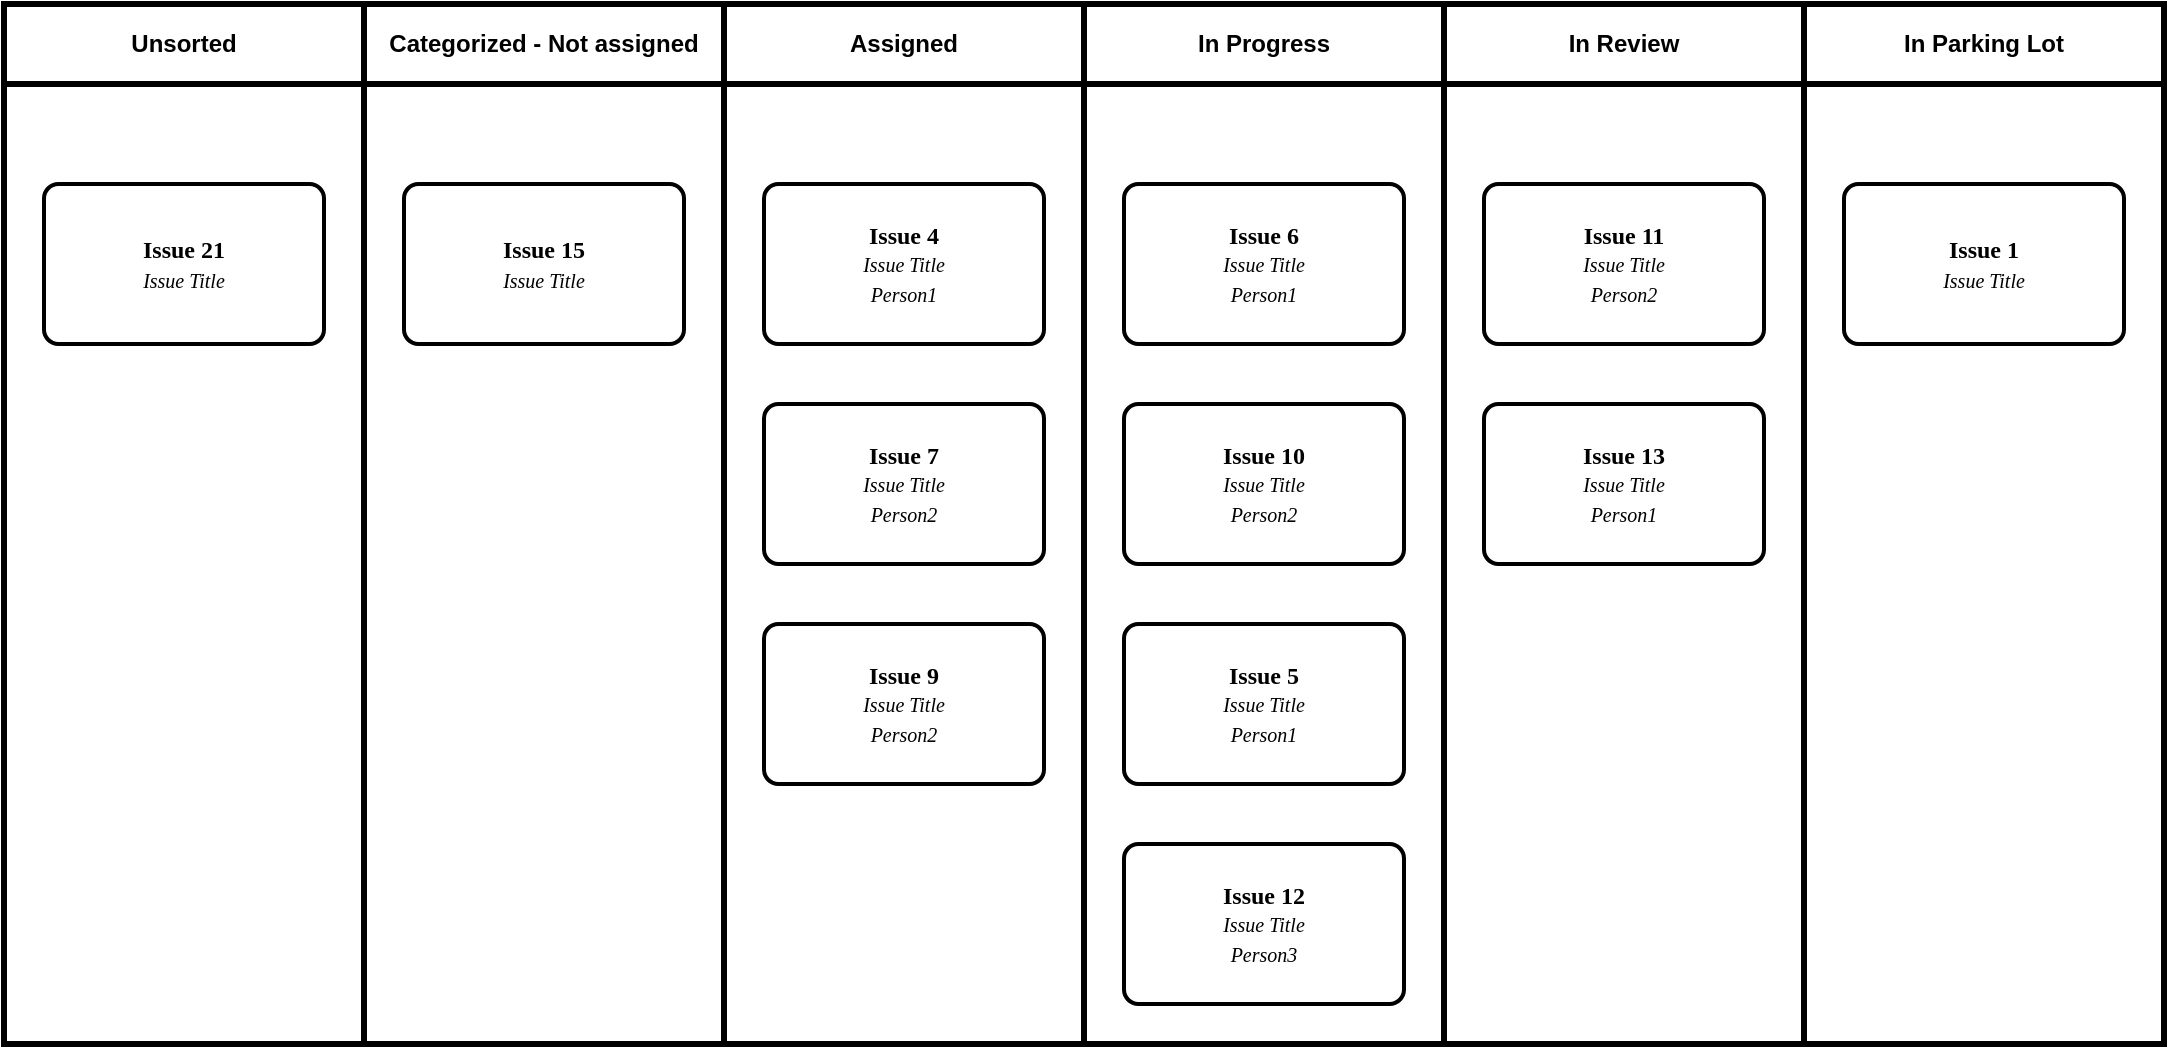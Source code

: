 <mxfile version="20.8.16" type="device" pages="2"><diagram id="wFE0QG_FPsp0jaGvCLVb" name="Kanban"><mxGraphModel dx="1304" dy="776" grid="1" gridSize="10" guides="1" tooltips="1" connect="1" arrows="1" fold="1" page="1" pageScale="1" pageWidth="919" pageHeight="1080" math="0" shadow="0"><root><mxCell id="0"/><mxCell id="1" parent="0"/><mxCell id="0fFP5wGQteNsOhHFN0-b-2" value="" style="rounded=0;whiteSpace=wrap;html=1;strokeWidth=3;" vertex="1" parent="1"><mxGeometry x="10" y="110" width="180" height="480" as="geometry"/></mxCell><mxCell id="0fFP5wGQteNsOhHFN0-b-4" value="Unsorted" style="rounded=0;whiteSpace=wrap;html=1;fontStyle=1;strokeWidth=3;" vertex="1" parent="1"><mxGeometry x="10" y="70" width="180" height="40" as="geometry"/></mxCell><mxCell id="0fFP5wGQteNsOhHFN0-b-5" value="" style="rounded=0;whiteSpace=wrap;html=1;strokeWidth=3;" vertex="1" parent="1"><mxGeometry x="190" y="110" width="180" height="480" as="geometry"/></mxCell><mxCell id="0fFP5wGQteNsOhHFN0-b-6" value="Categorized - Not assigned" style="rounded=0;whiteSpace=wrap;html=1;fontStyle=1;strokeWidth=3;" vertex="1" parent="1"><mxGeometry x="190" y="70" width="180" height="40" as="geometry"/></mxCell><mxCell id="0fFP5wGQteNsOhHFN0-b-7" value="" style="rounded=0;whiteSpace=wrap;html=1;strokeWidth=3;" vertex="1" parent="1"><mxGeometry x="370" y="110" width="180" height="480" as="geometry"/></mxCell><mxCell id="0fFP5wGQteNsOhHFN0-b-8" value="Assigned" style="rounded=0;whiteSpace=wrap;html=1;fontStyle=1;strokeWidth=3;" vertex="1" parent="1"><mxGeometry x="370" y="70" width="180" height="40" as="geometry"/></mxCell><mxCell id="0fFP5wGQteNsOhHFN0-b-9" value="" style="rounded=0;whiteSpace=wrap;html=1;strokeWidth=3;" vertex="1" parent="1"><mxGeometry x="550" y="110" width="180" height="480" as="geometry"/></mxCell><mxCell id="0fFP5wGQteNsOhHFN0-b-10" value="In Progress" style="rounded=0;whiteSpace=wrap;html=1;fontStyle=1;strokeWidth=3;" vertex="1" parent="1"><mxGeometry x="550" y="70" width="180" height="40" as="geometry"/></mxCell><mxCell id="0fFP5wGQteNsOhHFN0-b-11" value="" style="rounded=0;whiteSpace=wrap;html=1;strokeWidth=3;" vertex="1" parent="1"><mxGeometry x="730" y="110" width="180" height="480" as="geometry"/></mxCell><mxCell id="0fFP5wGQteNsOhHFN0-b-12" value="In Review" style="rounded=0;whiteSpace=wrap;html=1;fontStyle=1;strokeWidth=3;" vertex="1" parent="1"><mxGeometry x="730" y="70" width="180" height="40" as="geometry"/></mxCell><mxCell id="0fFP5wGQteNsOhHFN0-b-13" value="" style="rounded=0;whiteSpace=wrap;html=1;strokeWidth=3;" vertex="1" parent="1"><mxGeometry x="910" y="110" width="180" height="480" as="geometry"/></mxCell><mxCell id="0fFP5wGQteNsOhHFN0-b-14" value="In Parking Lot" style="rounded=0;whiteSpace=wrap;html=1;fontStyle=1;strokeWidth=3;" vertex="1" parent="1"><mxGeometry x="910" y="70" width="180" height="40" as="geometry"/></mxCell><object label="Issue 15&lt;br&gt;&lt;span style=&quot;font-size: 10px; font-weight: 400;&quot;&gt;&lt;i&gt;Issue Title&lt;/i&gt;&lt;/span&gt;" placeholders="1" id="0fFP5wGQteNsOhHFN0-b-15"><mxCell style="whiteSpace=wrap;html=1;strokeWidth=2;fontStyle=1;spacingTop=0;rounded=1;arcSize=9;points=[];fontFamily=Permanent Marker;hachureGap=8;fillWeight=1;" vertex="1" parent="1"><mxGeometry x="210" y="160" width="140" height="80" as="geometry"/></mxCell></object><object label="Issue 4&lt;br&gt;&lt;span style=&quot;font-size: 10px; font-weight: 400;&quot;&gt;&lt;i&gt;Issue Title&lt;br&gt;Person1&lt;br&gt;&lt;/i&gt;&lt;/span&gt;" placeholders="1" id="0fFP5wGQteNsOhHFN0-b-16"><mxCell style="whiteSpace=wrap;html=1;strokeWidth=2;fontStyle=1;spacingTop=0;rounded=1;arcSize=9;points=[];fontFamily=Permanent Marker;hachureGap=8;fillWeight=1;" vertex="1" parent="1"><mxGeometry x="390" y="160" width="140" height="80" as="geometry"/></mxCell></object><object label="Issue 7&lt;br&gt;&lt;span style=&quot;font-size: 10px; font-weight: 400;&quot;&gt;&lt;i&gt;Issue Title&lt;br&gt;Person2&lt;br&gt;&lt;/i&gt;&lt;/span&gt;" placeholders="1" id="0fFP5wGQteNsOhHFN0-b-17"><mxCell style="whiteSpace=wrap;html=1;strokeWidth=2;fontStyle=1;spacingTop=0;rounded=1;arcSize=9;points=[];fontFamily=Permanent Marker;hachureGap=8;fillWeight=1;" vertex="1" parent="1"><mxGeometry x="390" y="270" width="140" height="80" as="geometry"/></mxCell></object><object label="Issue 9&lt;br&gt;&lt;span style=&quot;font-size: 10px; font-weight: 400;&quot;&gt;&lt;i&gt;Issue Title&lt;br&gt;Person2&lt;br&gt;&lt;/i&gt;&lt;/span&gt;" placeholders="1" id="0fFP5wGQteNsOhHFN0-b-18"><mxCell style="whiteSpace=wrap;html=1;strokeWidth=2;fontStyle=1;spacingTop=0;rounded=1;arcSize=9;points=[];fontFamily=Permanent Marker;hachureGap=8;fillWeight=1;" vertex="1" parent="1"><mxGeometry x="390" y="380" width="140" height="80" as="geometry"/></mxCell></object><object label="Issue 6&lt;br&gt;&lt;span style=&quot;font-size: 10px; font-weight: 400;&quot;&gt;&lt;i&gt;Issue Title&lt;br&gt;Person1&lt;br&gt;&lt;/i&gt;&lt;/span&gt;" placeholders="1" id="0fFP5wGQteNsOhHFN0-b-19"><mxCell style="whiteSpace=wrap;html=1;strokeWidth=2;fontStyle=1;spacingTop=0;rounded=1;arcSize=9;points=[];fontFamily=Permanent Marker;hachureGap=8;fillWeight=1;" vertex="1" parent="1"><mxGeometry x="570" y="160" width="140" height="80" as="geometry"/></mxCell></object><object label="Issue 10&lt;br&gt;&lt;span style=&quot;font-size: 10px; font-weight: 400;&quot;&gt;&lt;i&gt;Issue Title&lt;br&gt;Person2&lt;br&gt;&lt;/i&gt;&lt;/span&gt;" placeholders="1" id="0fFP5wGQteNsOhHFN0-b-20"><mxCell style="whiteSpace=wrap;html=1;strokeWidth=2;fontStyle=1;spacingTop=0;rounded=1;arcSize=9;points=[];fontFamily=Permanent Marker;hachureGap=8;fillWeight=1;" vertex="1" parent="1"><mxGeometry x="570" y="270" width="140" height="80" as="geometry"/></mxCell></object><object label="Issue 5&lt;br&gt;&lt;span style=&quot;font-size: 10px; font-weight: 400;&quot;&gt;&lt;i&gt;Issue Title&lt;br&gt;Person1&lt;br&gt;&lt;/i&gt;&lt;/span&gt;" placeholders="1" id="0fFP5wGQteNsOhHFN0-b-21"><mxCell style="whiteSpace=wrap;html=1;strokeWidth=2;fontStyle=1;spacingTop=0;rounded=1;arcSize=9;points=[];fontFamily=Permanent Marker;hachureGap=8;fillWeight=1;" vertex="1" parent="1"><mxGeometry x="570" y="380" width="140" height="80" as="geometry"/></mxCell></object><object label="Issue 11&lt;br&gt;&lt;span style=&quot;font-size: 10px; font-weight: 400;&quot;&gt;&lt;i&gt;Issue Title&lt;br&gt;Person2&lt;br&gt;&lt;/i&gt;&lt;/span&gt;" placeholders="1" id="0fFP5wGQteNsOhHFN0-b-22"><mxCell style="whiteSpace=wrap;html=1;strokeWidth=2;fontStyle=1;spacingTop=0;rounded=1;arcSize=9;points=[];fontFamily=Permanent Marker;hachureGap=8;fillWeight=1;" vertex="1" parent="1"><mxGeometry x="750" y="160" width="140" height="80" as="geometry"/></mxCell></object><object label="Issue 13&lt;br&gt;&lt;span style=&quot;font-size: 10px; font-weight: 400;&quot;&gt;&lt;i&gt;Issue Title&lt;br&gt;Person1&lt;br&gt;&lt;/i&gt;&lt;/span&gt;" placeholders="1" id="0fFP5wGQteNsOhHFN0-b-23"><mxCell style="whiteSpace=wrap;html=1;strokeWidth=2;fontStyle=1;spacingTop=0;rounded=1;arcSize=9;points=[];fontFamily=Permanent Marker;hachureGap=8;fillWeight=1;" vertex="1" parent="1"><mxGeometry x="750" y="270" width="140" height="80" as="geometry"/></mxCell></object><object label="Issue 1&lt;br&gt;&lt;span style=&quot;font-size: 10px; font-weight: 400;&quot;&gt;&lt;i&gt;Issue Title&lt;br&gt;&lt;/i&gt;&lt;/span&gt;" placeholders="1" id="0fFP5wGQteNsOhHFN0-b-24"><mxCell style="whiteSpace=wrap;html=1;strokeWidth=2;fontStyle=1;spacingTop=0;rounded=1;arcSize=9;points=[];fontFamily=Permanent Marker;hachureGap=8;fillWeight=1;" vertex="1" parent="1"><mxGeometry x="930" y="160" width="140" height="80" as="geometry"/></mxCell></object><object label="Issue 21&lt;br&gt;&lt;span style=&quot;font-size: 10px; font-weight: 400;&quot;&gt;&lt;i&gt;Issue Title&lt;br&gt;&lt;/i&gt;&lt;/span&gt;" placeholders="1" id="0fFP5wGQteNsOhHFN0-b-25"><mxCell style="whiteSpace=wrap;html=1;strokeWidth=2;fontStyle=1;spacingTop=0;rounded=1;arcSize=9;points=[];fontFamily=Permanent Marker;hachureGap=8;fillWeight=1;" vertex="1" parent="1"><mxGeometry x="30" y="160" width="140" height="80" as="geometry"/></mxCell></object><object label="Issue 12&lt;br&gt;&lt;span style=&quot;font-size: 10px; font-weight: 400;&quot;&gt;&lt;i&gt;Issue Title&lt;br&gt;Person3&lt;br&gt;&lt;/i&gt;&lt;/span&gt;" placeholders="1" id="0fFP5wGQteNsOhHFN0-b-27"><mxCell style="whiteSpace=wrap;html=1;strokeWidth=2;fontStyle=1;spacingTop=0;rounded=1;arcSize=9;points=[];fontFamily=Permanent Marker;hachureGap=8;fillWeight=1;" vertex="1" parent="1"><mxGeometry x="570" y="490" width="140" height="80" as="geometry"/></mxCell></object></root></mxGraphModel></diagram><diagram id="vpyX57xqZwnOaFDzbV58" name="Lifecycle"><mxGraphModel dx="872" dy="602" grid="1" gridSize="10" guides="1" tooltips="1" connect="1" arrows="1" fold="1" page="1" pageScale="1" pageWidth="620" pageHeight="919" math="0" shadow="0"><root><mxCell id="0"/><mxCell id="1" parent="0"/><mxCell id="7y64bAXiO6-c11WOgLPb-4" value="" style="rounded=0;whiteSpace=wrap;html=1;dashed=1;fillColor=none;" parent="1" vertex="1"><mxGeometry x="240.5" y="230" width="180" height="367" as="geometry"/></mxCell><mxCell id="7y64bAXiO6-c11WOgLPb-3" value="" style="shape=corner;whiteSpace=wrap;html=1;rotation=90;dx=145;dy=150;fillColor=none;dashed=1;" parent="1" vertex="1"><mxGeometry x="265.46" y="-9.81" width="233.32" height="396.92" as="geometry"/></mxCell><mxCell id="r-B6i-50djL1fpMdeBkE-5" value="" style="edgeStyle=orthogonalEdgeStyle;rounded=1;orthogonalLoop=1;jettySize=auto;html=1;entryX=0.5;entryY=0;entryDx=0;entryDy=0;" parent="1" source="r-B6i-50djL1fpMdeBkE-1" target="r-B6i-50djL1fpMdeBkE-16" edge="1"><mxGeometry relative="1" as="geometry"><mxPoint x="335" y="204" as="targetPoint"/></mxGeometry></mxCell><mxCell id="r-B6i-50djL1fpMdeBkE-1" value="0. Issue Created" style="rounded=1;whiteSpace=wrap;html=1;" parent="1" vertex="1"><mxGeometry x="275" y="4" width="120" height="60" as="geometry"/></mxCell><mxCell id="r-B6i-50djL1fpMdeBkE-8" value="" style="edgeStyle=orthogonalEdgeStyle;rounded=1;orthogonalLoop=1;jettySize=auto;html=1;exitX=0.5;exitY=1;exitDx=0;exitDy=0;entryX=0.5;entryY=0;entryDx=0;entryDy=0;" parent="1" source="r-B6i-50djL1fpMdeBkE-1" target="r-B6i-50djL1fpMdeBkE-14" edge="1"><mxGeometry relative="1" as="geometry"><mxPoint x="255.0" y="124" as="sourcePoint"/><mxPoint x="165" y="204" as="targetPoint"/><Array as="points"><mxPoint x="335" y="130"/><mxPoint x="165" y="130"/></Array></mxGeometry></mxCell><mxCell id="r-B6i-50djL1fpMdeBkE-9" value="" style="edgeStyle=orthogonalEdgeStyle;rounded=1;orthogonalLoop=1;jettySize=auto;html=1;entryX=0.5;entryY=0;entryDx=0;entryDy=0;exitX=0.5;exitY=1;exitDx=0;exitDy=0;" parent="1" source="r-B6i-50djL1fpMdeBkE-1" edge="1"><mxGeometry relative="1" as="geometry"><mxPoint x="335" y="114" as="sourcePoint"/><mxPoint x="505" y="204" as="targetPoint"/><Array as="points"><mxPoint x="335" y="130"/><mxPoint x="505" y="130"/></Array></mxGeometry></mxCell><mxCell id="r-B6i-50djL1fpMdeBkE-21" style="edgeStyle=orthogonalEdgeStyle;rounded=1;orthogonalLoop=1;jettySize=auto;html=1;entryX=0;entryY=0.5;entryDx=0;entryDy=0;exitX=0;exitY=0.5;exitDx=0;exitDy=0;" parent="1" source="r-B6i-50djL1fpMdeBkE-14" target="r-B6i-50djL1fpMdeBkE-1" edge="1"><mxGeometry relative="1" as="geometry"><Array as="points"><mxPoint x="55" y="280"/><mxPoint x="55" y="34"/></Array></mxGeometry></mxCell><mxCell id="r-B6i-50djL1fpMdeBkE-14" value="2. Moved to UC Repo via Procedure (TBD)" style="rounded=1;whiteSpace=wrap;html=1;" parent="1" vertex="1"><mxGeometry x="105" y="250" width="120" height="60" as="geometry"/></mxCell><mxCell id="r-B6i-50djL1fpMdeBkE-20" style="edgeStyle=orthogonalEdgeStyle;rounded=1;orthogonalLoop=1;jettySize=auto;html=1;entryX=0.5;entryY=0;entryDx=0;entryDy=0;" parent="1" source="r-B6i-50djL1fpMdeBkE-16" target="r-B6i-50djL1fpMdeBkE-19" edge="1"><mxGeometry relative="1" as="geometry"/></mxCell><mxCell id="r-B6i-50djL1fpMdeBkE-16" value="4. Assigned" style="rounded=1;whiteSpace=wrap;html=1;" parent="1" vertex="1"><mxGeometry x="275.5" y="251" width="120" height="60" as="geometry"/></mxCell><mxCell id="r-B6i-50djL1fpMdeBkE-19" value="5. In Progress" style="rounded=1;whiteSpace=wrap;html=1;" parent="1" vertex="1"><mxGeometry x="275.5" y="391" width="120" height="60" as="geometry"/></mxCell><mxCell id="r-B6i-50djL1fpMdeBkE-22" value="UC Procedure" style="text;html=1;align=center;verticalAlign=middle;whiteSpace=wrap;rounded=1;fillColor=default;" parent="1" vertex="1"><mxGeometry y="164" width="110" height="20" as="geometry"/></mxCell><mxCell id="r-B6i-50djL1fpMdeBkE-23" value="Load Balancing&lt;br&gt;and Prioritisation" style="text;html=1;align=center;verticalAlign=middle;whiteSpace=wrap;rounded=1;fillColor=default;" parent="1" vertex="1"><mxGeometry x="280.5" y="326.5" width="110" height="40" as="geometry"/></mxCell><mxCell id="r-B6i-50djL1fpMdeBkE-25" style="edgeStyle=orthogonalEdgeStyle;rounded=1;orthogonalLoop=1;jettySize=auto;html=1;entryX=1;entryY=0.5;entryDx=0;entryDy=0;" parent="1" source="r-B6i-50djL1fpMdeBkE-24" target="r-B6i-50djL1fpMdeBkE-16" edge="1"><mxGeometry relative="1" as="geometry"><Array as="points"><mxPoint x="505" y="281"/></Array></mxGeometry></mxCell><mxCell id="r-B6i-50djL1fpMdeBkE-24" value="3. Analyzed&lt;br&gt;(split, clarified, refined)" style="rounded=1;whiteSpace=wrap;html=1;" parent="1" vertex="1"><mxGeometry x="445" y="204" width="120" height="60" as="geometry"/></mxCell><mxCell id="mViThRdcez2eaC1carNg-7" style="edgeStyle=orthogonalEdgeStyle;rounded=1;orthogonalLoop=1;jettySize=auto;html=1;entryX=0.5;entryY=0;entryDx=0;entryDy=0;" parent="1" source="r-B6i-50djL1fpMdeBkE-27" target="mViThRdcez2eaC1carNg-4" edge="1"><mxGeometry relative="1" as="geometry"/></mxCell><mxCell id="r-B6i-50djL1fpMdeBkE-27" value="6. In Editor's Draft" style="rounded=1;whiteSpace=wrap;html=1;" parent="1" vertex="1"><mxGeometry x="275.5" y="531" width="120" height="60" as="geometry"/></mxCell><mxCell id="r-B6i-50djL1fpMdeBkE-28" style="edgeStyle=orthogonalEdgeStyle;rounded=1;orthogonalLoop=1;jettySize=auto;html=1;entryX=0.5;entryY=0;entryDx=0;entryDy=0;exitX=0.5;exitY=1;exitDx=0;exitDy=0;" parent="1" source="r-B6i-50djL1fpMdeBkE-19" target="r-B6i-50djL1fpMdeBkE-27" edge="1"><mxGeometry relative="1" as="geometry"><mxPoint x="355.5" y="461" as="sourcePoint"/><mxPoint x="355.5" y="561" as="targetPoint"/></mxGeometry></mxCell><mxCell id="r-B6i-50djL1fpMdeBkE-29" value="9. In REC" style="rounded=1;whiteSpace=wrap;html=1;" parent="1" vertex="1"><mxGeometry x="395.5" y="731" width="120" height="60" as="geometry"/></mxCell><mxCell id="r-B6i-50djL1fpMdeBkE-31" value="Pull Request" style="text;html=1;align=center;verticalAlign=middle;whiteSpace=wrap;rounded=1;fillColor=default;" parent="1" vertex="1"><mxGeometry x="280.5" y="476" width="110" height="20" as="geometry"/></mxCell><mxCell id="mViThRdcez2eaC1carNg-1" value="8. In REC" style="rounded=1;whiteSpace=wrap;html=1;" parent="1" vertex="1"><mxGeometry x="155.5" y="731" width="120" height="60" as="geometry"/></mxCell><mxCell id="mViThRdcez2eaC1carNg-5" style="edgeStyle=orthogonalEdgeStyle;rounded=1;orthogonalLoop=1;jettySize=auto;html=1;entryX=0.5;entryY=0;entryDx=0;entryDy=0;" parent="1" source="mViThRdcez2eaC1carNg-4" target="r-B6i-50djL1fpMdeBkE-29" edge="1"><mxGeometry relative="1" as="geometry"/></mxCell><mxCell id="mViThRdcez2eaC1carNg-8" value="No" style="edgeLabel;html=1;align=center;verticalAlign=middle;resizable=0;points=[];rounded=1;" parent="mViThRdcez2eaC1carNg-5" vertex="1" connectable="0"><mxGeometry x="-0.859" y="-1" relative="1" as="geometry"><mxPoint x="9" y="-1" as="offset"/></mxGeometry></mxCell><mxCell id="mViThRdcez2eaC1carNg-6" style="edgeStyle=orthogonalEdgeStyle;rounded=1;orthogonalLoop=1;jettySize=auto;html=1;entryX=0.5;entryY=0;entryDx=0;entryDy=0;" parent="1" source="mViThRdcez2eaC1carNg-4" target="mViThRdcez2eaC1carNg-1" edge="1"><mxGeometry relative="1" as="geometry"/></mxCell><mxCell id="mViThRdcez2eaC1carNg-10" value="Yes" style="edgeLabel;html=1;align=center;verticalAlign=middle;resizable=0;points=[];rounded=1;" parent="mViThRdcez2eaC1carNg-6" vertex="1" connectable="0"><mxGeometry x="-0.786" relative="1" as="geometry"><mxPoint as="offset"/></mxGeometry></mxCell><mxCell id="mViThRdcez2eaC1carNg-4" value="7. Is &lt;br&gt;Assertion?" style="rhombus;whiteSpace=wrap;html=1;fillColor=default;rounded=1;" parent="1" vertex="1"><mxGeometry x="290.5" y="611" width="90" height="90" as="geometry"/></mxCell><mxCell id="mViThRdcez2eaC1carNg-11" value="1. Categorized" style="rhombus;whiteSpace=wrap;html=1;fillColor=default;rounded=1;" parent="1" vertex="1"><mxGeometry x="277.5" y="73" width="115" height="114" as="geometry"/></mxCell><mxCell id="SnQSTp9aFn6D-5yxgIUN-1" value="Sorting Table" style="text;html=1;align=center;verticalAlign=middle;resizable=0;points=[];autosize=1;strokeColor=none;fillColor=none;" parent="1" vertex="1"><mxGeometry x="475.0" y="43" width="90" height="30" as="geometry"/></mxCell><mxCell id="PNx3YxINf5lYrk12ZdnJ-1" value="Assignment Table" style="text;html=1;align=center;verticalAlign=middle;resizable=0;points=[];autosize=1;strokeColor=none;fillColor=none;" parent="1" vertex="1"><mxGeometry x="410.5" y="567" width="120" height="30" as="geometry"/></mxCell><mxCell id="wmpElSLzLd8d1ckns9g4-1" value="&lt;span style=&quot;color: rgb(0, 0, 0); font-family: Helvetica; font-size: 12px; font-style: normal; font-variant-ligatures: normal; font-variant-caps: normal; font-weight: 400; letter-spacing: normal; orphans: 2; text-align: center; text-indent: 0px; text-transform: none; widows: 2; word-spacing: 0px; -webkit-text-stroke-width: 0px; background-color: rgb(251, 251, 251); text-decoration-thickness: initial; text-decoration-style: initial; text-decoration-color: initial; float: none; display: inline !important;&quot;&gt;UC Relevant&lt;/span&gt;" style="text;whiteSpace=wrap;html=1;" parent="1" vertex="1"><mxGeometry x="197.5" y="107.87" width="80" height="20" as="geometry"/></mxCell><mxCell id="wmpElSLzLd8d1ckns9g4-2" value="&lt;span style=&quot;color: rgb(0, 0, 0); font-family: Helvetica; font-size: 12px; font-style: normal; font-variant-ligatures: normal; font-variant-caps: normal; font-weight: 400; letter-spacing: normal; orphans: 2; text-align: center; text-indent: 0px; text-transform: none; widows: 2; word-spacing: 0px; -webkit-text-stroke-width: 0px; background-color: rgb(251, 251, 251); text-decoration-thickness: initial; text-decoration-style: initial; text-decoration-color: initial; float: none; display: inline !important;&quot;&gt;UC&lt;/span&gt;" style="text;whiteSpace=wrap;html=1;" parent="1" vertex="1"><mxGeometry x="400.5" y="107.87" width="60" height="40" as="geometry"/></mxCell><mxCell id="wmpElSLzLd8d1ckns9g4-3" value="&lt;span style=&quot;color: rgb(0, 0, 0); font-family: Helvetica; font-size: 12px; font-style: normal; font-variant-ligatures: normal; font-variant-caps: normal; font-weight: 400; letter-spacing: normal; orphans: 2; text-align: center; text-indent: 0px; text-transform: none; widows: 2; word-spacing: 0px; -webkit-text-stroke-width: 0px; background-color: rgb(251, 251, 251); text-decoration-thickness: initial; text-decoration-style: initial; text-decoration-color: initial; float: none; display: inline !important;&quot;&gt;TF Internal&lt;/span&gt;" style="text;whiteSpace=wrap;html=1;" parent="1" vertex="1"><mxGeometry x="300.5" y="184" width="70" height="20" as="geometry"/></mxCell><mxCell id="vJ1MZShZGi8cIGRTToN4-3" value="Implemented and Tested" style="text;html=1;align=center;verticalAlign=middle;whiteSpace=wrap;rounded=1;fillColor=default;" vertex="1" parent="1"><mxGeometry x="160.5" y="671" width="110" height="40" as="geometry"/></mxCell></root></mxGraphModel></diagram></mxfile>